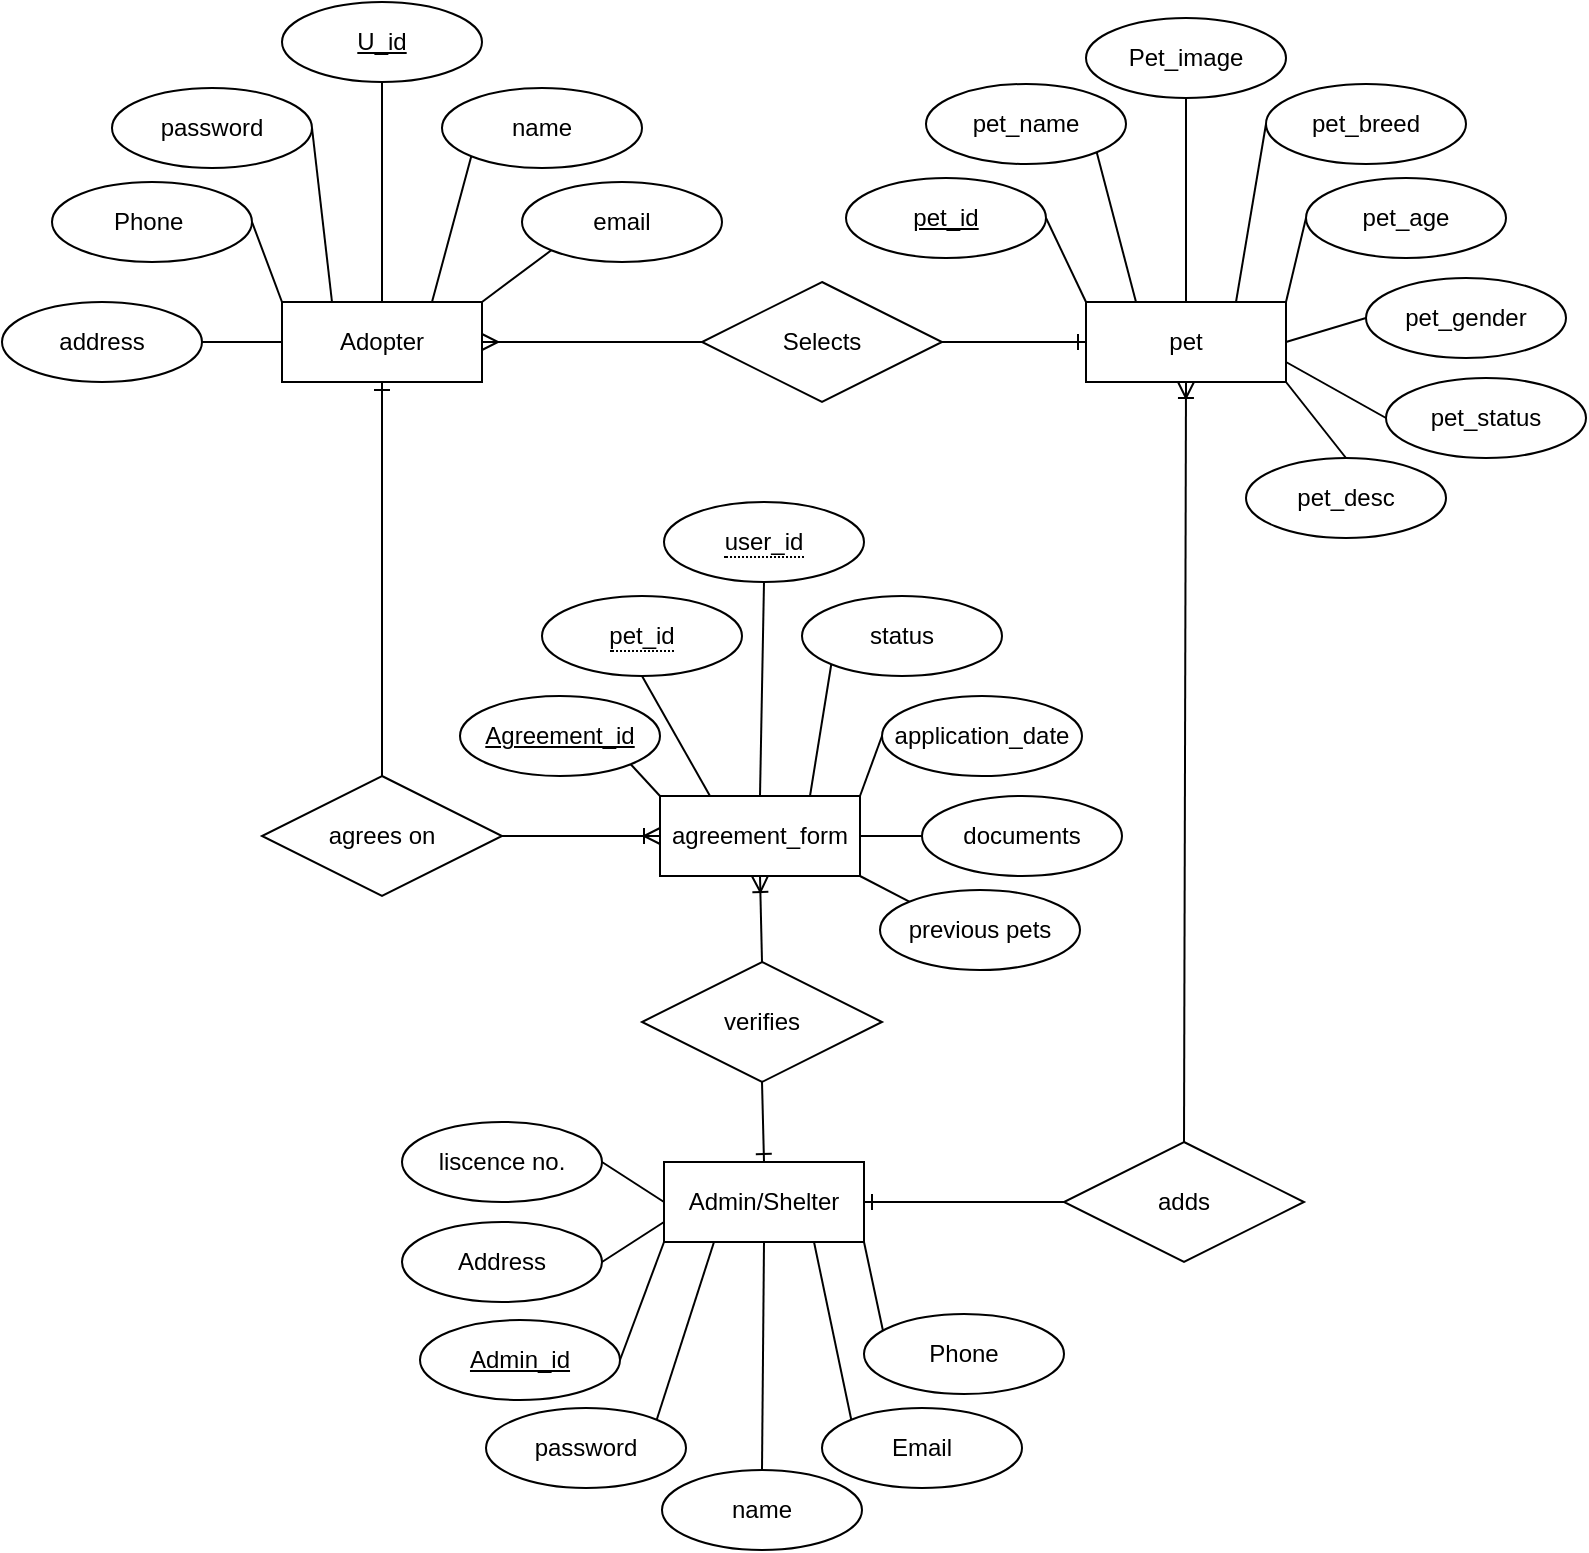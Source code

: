 <mxfile>
    <diagram id="iKb_on-fjMew7kP_1__M" name="Page-1">
        <mxGraphModel dx="2653" dy="816" grid="1" gridSize="10" guides="1" tooltips="1" connect="1" arrows="1" fold="1" page="1" pageScale="1" pageWidth="827" pageHeight="1169" math="0" shadow="0">
            <root>
                <mxCell id="0"/>
                <mxCell id="1" parent="0"/>
                <mxCell id="2" value="pet" style="whiteSpace=wrap;html=1;align=center;" parent="1" vertex="1">
                    <mxGeometry x="561" y="280" width="100" height="40" as="geometry"/>
                </mxCell>
                <mxCell id="3" value="Adopter" style="whiteSpace=wrap;html=1;align=center;" parent="1" vertex="1">
                    <mxGeometry x="159" y="280" width="100" height="40" as="geometry"/>
                </mxCell>
                <mxCell id="4" value="agreement_form" style="whiteSpace=wrap;html=1;align=center;" parent="1" vertex="1">
                    <mxGeometry x="348" y="527" width="100" height="40" as="geometry"/>
                </mxCell>
                <mxCell id="5" value="application_date" style="ellipse;whiteSpace=wrap;html=1;align=center;" parent="1" vertex="1">
                    <mxGeometry x="459" y="477" width="100" height="40" as="geometry"/>
                </mxCell>
                <mxCell id="6" value="pet_gender" style="ellipse;whiteSpace=wrap;html=1;align=center;" parent="1" vertex="1">
                    <mxGeometry x="701" y="268" width="100" height="40" as="geometry"/>
                </mxCell>
                <mxCell id="7" value="address" style="ellipse;whiteSpace=wrap;html=1;align=center;" parent="1" vertex="1">
                    <mxGeometry x="19" y="280" width="100" height="40" as="geometry"/>
                </mxCell>
                <mxCell id="8" value="Phone&amp;nbsp;" style="ellipse;whiteSpace=wrap;html=1;align=center;" parent="1" vertex="1">
                    <mxGeometry x="44" y="220" width="100" height="40" as="geometry"/>
                </mxCell>
                <mxCell id="9" value="password" style="ellipse;whiteSpace=wrap;html=1;align=center;" parent="1" vertex="1">
                    <mxGeometry x="74" y="173" width="100" height="40" as="geometry"/>
                </mxCell>
                <mxCell id="10" value="email" style="ellipse;whiteSpace=wrap;html=1;align=center;" parent="1" vertex="1">
                    <mxGeometry x="279" y="220" width="100" height="40" as="geometry"/>
                </mxCell>
                <mxCell id="11" value="name" style="ellipse;whiteSpace=wrap;html=1;align=center;" parent="1" vertex="1">
                    <mxGeometry x="239" y="173" width="100" height="40" as="geometry"/>
                </mxCell>
                <mxCell id="12" value="pet_name" style="ellipse;whiteSpace=wrap;html=1;align=center;" parent="1" vertex="1">
                    <mxGeometry x="481" y="171" width="100" height="40" as="geometry"/>
                </mxCell>
                <mxCell id="13" value="Pet_image" style="ellipse;whiteSpace=wrap;html=1;align=center;" parent="1" vertex="1">
                    <mxGeometry x="561" y="138" width="100" height="40" as="geometry"/>
                </mxCell>
                <mxCell id="14" value="pet_breed" style="ellipse;whiteSpace=wrap;html=1;align=center;" parent="1" vertex="1">
                    <mxGeometry x="651" y="171" width="100" height="40" as="geometry"/>
                </mxCell>
                <mxCell id="15" value="status" style="ellipse;whiteSpace=wrap;html=1;align=center;" parent="1" vertex="1">
                    <mxGeometry x="419" y="427" width="100" height="40" as="geometry"/>
                </mxCell>
                <mxCell id="16" value="pet_age" style="ellipse;whiteSpace=wrap;html=1;align=center;" parent="1" vertex="1">
                    <mxGeometry x="671" y="218" width="100" height="40" as="geometry"/>
                </mxCell>
                <mxCell id="17" value="pet_desc" style="ellipse;whiteSpace=wrap;html=1;align=center;" parent="1" vertex="1">
                    <mxGeometry x="641" y="358" width="100" height="40" as="geometry"/>
                </mxCell>
                <mxCell id="18" value="pet_status" style="ellipse;whiteSpace=wrap;html=1;align=center;" parent="1" vertex="1">
                    <mxGeometry x="711" y="318" width="100" height="40" as="geometry"/>
                </mxCell>
                <mxCell id="19" value="Selects" style="shape=rhombus;perimeter=rhombusPerimeter;whiteSpace=wrap;html=1;align=center;" parent="1" vertex="1">
                    <mxGeometry x="369" y="270" width="120" height="60" as="geometry"/>
                </mxCell>
                <mxCell id="20" value="agrees on" style="shape=rhombus;perimeter=rhombusPerimeter;whiteSpace=wrap;html=1;align=center;" parent="1" vertex="1">
                    <mxGeometry x="149" y="517" width="120" height="60" as="geometry"/>
                </mxCell>
                <mxCell id="21" value="U_id" style="ellipse;whiteSpace=wrap;html=1;align=center;fontStyle=4;" parent="1" vertex="1">
                    <mxGeometry x="159" y="130" width="100" height="40" as="geometry"/>
                </mxCell>
                <mxCell id="22" value="" style="endArrow=none;html=1;exitX=0;exitY=1;exitDx=0;exitDy=0;entryX=0.75;entryY=0;entryDx=0;entryDy=0;" parent="1" source="11" target="3" edge="1">
                    <mxGeometry width="50" height="50" relative="1" as="geometry">
                        <mxPoint x="89" y="360" as="sourcePoint"/>
                        <mxPoint x="159" y="380" as="targetPoint"/>
                    </mxGeometry>
                </mxCell>
                <mxCell id="23" value="" style="endArrow=none;html=1;exitX=0.5;exitY=1;exitDx=0;exitDy=0;entryX=0.5;entryY=0;entryDx=0;entryDy=0;" parent="1" source="21" target="3" edge="1">
                    <mxGeometry width="50" height="50" relative="1" as="geometry">
                        <mxPoint x="99" y="320" as="sourcePoint"/>
                        <mxPoint x="169" y="340" as="targetPoint"/>
                    </mxGeometry>
                </mxCell>
                <mxCell id="24" value="" style="endArrow=none;html=1;exitX=1;exitY=0;exitDx=0;exitDy=0;entryX=0;entryY=1;entryDx=0;entryDy=0;" parent="1" source="3" target="10" edge="1">
                    <mxGeometry width="50" height="50" relative="1" as="geometry">
                        <mxPoint x="109" y="380" as="sourcePoint"/>
                        <mxPoint x="179" y="400" as="targetPoint"/>
                    </mxGeometry>
                </mxCell>
                <mxCell id="25" value="" style="endArrow=none;html=1;exitX=0.25;exitY=0;exitDx=0;exitDy=0;entryX=1;entryY=0.5;entryDx=0;entryDy=0;" parent="1" source="3" target="9" edge="1">
                    <mxGeometry width="50" height="50" relative="1" as="geometry">
                        <mxPoint x="129" y="400" as="sourcePoint"/>
                        <mxPoint x="329" y="270" as="targetPoint"/>
                    </mxGeometry>
                </mxCell>
                <mxCell id="26" value="" style="endArrow=none;html=1;entryX=1;entryY=0.5;entryDx=0;entryDy=0;exitX=0;exitY=0;exitDx=0;exitDy=0;" parent="1" source="3" target="8" edge="1">
                    <mxGeometry width="50" height="50" relative="1" as="geometry">
                        <mxPoint x="1089" y="380" as="sourcePoint"/>
                        <mxPoint x="1139" y="330" as="targetPoint"/>
                    </mxGeometry>
                </mxCell>
                <mxCell id="27" value="" style="endArrow=none;html=1;exitX=1;exitY=0.5;exitDx=0;exitDy=0;entryX=0;entryY=0.5;entryDx=0;entryDy=0;" parent="1" source="7" target="3" edge="1">
                    <mxGeometry width="50" height="50" relative="1" as="geometry">
                        <mxPoint x="129" y="380" as="sourcePoint"/>
                        <mxPoint x="199" y="400" as="targetPoint"/>
                    </mxGeometry>
                </mxCell>
                <mxCell id="28" value="" style="endArrow=none;html=1;exitX=0.5;exitY=1;exitDx=0;exitDy=0;entryX=0.5;entryY=0;entryDx=0;entryDy=0;" parent="1" source="13" target="2" edge="1">
                    <mxGeometry width="50" height="50" relative="1" as="geometry">
                        <mxPoint x="761" y="358" as="sourcePoint"/>
                        <mxPoint x="831" y="378" as="targetPoint"/>
                    </mxGeometry>
                </mxCell>
                <mxCell id="29" value="" style="endArrow=none;html=1;entryX=1;entryY=1;entryDx=0;entryDy=0;exitX=0.25;exitY=0;exitDx=0;exitDy=0;" parent="1" source="2" target="12" edge="1">
                    <mxGeometry width="50" height="50" relative="1" as="geometry">
                        <mxPoint x="541" y="508" as="sourcePoint"/>
                        <mxPoint x="591" y="458" as="targetPoint"/>
                    </mxGeometry>
                </mxCell>
                <mxCell id="30" value="" style="endArrow=none;html=1;entryX=1;entryY=0.5;entryDx=0;entryDy=0;exitX=0;exitY=0;exitDx=0;exitDy=0;" parent="1" source="2" target="38" edge="1">
                    <mxGeometry width="50" height="50" relative="1" as="geometry">
                        <mxPoint x="541" y="508" as="sourcePoint"/>
                        <mxPoint x="542" y="231" as="targetPoint"/>
                    </mxGeometry>
                </mxCell>
                <mxCell id="31" value="" style="edgeStyle=entityRelationEdgeStyle;fontSize=12;html=1;endArrow=ERmany;exitX=0;exitY=0.5;exitDx=0;exitDy=0;entryX=1;entryY=0.5;entryDx=0;entryDy=0;" parent="1" source="19" target="3" edge="1">
                    <mxGeometry width="100" height="100" relative="1" as="geometry">
                        <mxPoint x="369" y="300" as="sourcePoint"/>
                        <mxPoint x="279" y="330" as="targetPoint"/>
                    </mxGeometry>
                </mxCell>
                <mxCell id="32" value="" style="edgeStyle=entityRelationEdgeStyle;fontSize=12;html=1;endArrow=ERone;endFill=1;entryX=0;entryY=0.5;entryDx=0;entryDy=0;exitX=1;exitY=0.5;exitDx=0;exitDy=0;" parent="1" source="19" target="2" edge="1">
                    <mxGeometry width="100" height="100" relative="1" as="geometry">
                        <mxPoint x="491" y="308" as="sourcePoint"/>
                        <mxPoint x="563" y="308" as="targetPoint"/>
                    </mxGeometry>
                </mxCell>
                <mxCell id="33" value="" style="endArrow=none;html=1;entryX=1;entryY=0.5;entryDx=0;entryDy=0;exitX=0;exitY=0.5;exitDx=0;exitDy=0;" parent="1" source="6" target="2" edge="1">
                    <mxGeometry width="50" height="50" relative="1" as="geometry">
                        <mxPoint x="341" y="568" as="sourcePoint"/>
                        <mxPoint x="391" y="518" as="targetPoint"/>
                    </mxGeometry>
                </mxCell>
                <mxCell id="34" value="" style="endArrow=none;html=1;entryX=1;entryY=0.75;entryDx=0;entryDy=0;exitX=0;exitY=0.5;exitDx=0;exitDy=0;" parent="1" source="18" target="2" edge="1">
                    <mxGeometry width="50" height="50" relative="1" as="geometry">
                        <mxPoint x="711" y="358" as="sourcePoint"/>
                        <mxPoint x="591" y="328" as="targetPoint"/>
                    </mxGeometry>
                </mxCell>
                <mxCell id="35" value="" style="endArrow=none;html=1;entryX=1;entryY=1;entryDx=0;entryDy=0;exitX=0.5;exitY=0;exitDx=0;exitDy=0;" parent="1" source="17" target="2" edge="1">
                    <mxGeometry width="50" height="50" relative="1" as="geometry">
                        <mxPoint x="541" y="378" as="sourcePoint"/>
                        <mxPoint x="591" y="328" as="targetPoint"/>
                    </mxGeometry>
                </mxCell>
                <mxCell id="36" value="" style="endArrow=none;html=1;entryX=0;entryY=0.5;entryDx=0;entryDy=0;exitX=1;exitY=0;exitDx=0;exitDy=0;" parent="1" source="2" target="16" edge="1">
                    <mxGeometry width="50" height="50" relative="1" as="geometry">
                        <mxPoint x="541" y="378" as="sourcePoint"/>
                        <mxPoint x="591" y="328" as="targetPoint"/>
                    </mxGeometry>
                </mxCell>
                <mxCell id="37" value="" style="endArrow=none;html=1;entryX=0;entryY=0.5;entryDx=0;entryDy=0;exitX=0.75;exitY=0;exitDx=0;exitDy=0;" parent="1" source="2" target="14" edge="1">
                    <mxGeometry width="50" height="50" relative="1" as="geometry">
                        <mxPoint x="541" y="378" as="sourcePoint"/>
                        <mxPoint x="591" y="328" as="targetPoint"/>
                    </mxGeometry>
                </mxCell>
                <mxCell id="38" value="pet_id" style="ellipse;whiteSpace=wrap;html=1;align=center;fontStyle=4;" parent="1" vertex="1">
                    <mxGeometry x="441" y="218" width="100" height="40" as="geometry"/>
                </mxCell>
                <mxCell id="42" value="" style="endArrow=none;html=1;entryX=0.5;entryY=1;entryDx=0;entryDy=0;exitX=0.25;exitY=0;exitDx=0;exitDy=0;" parent="1" source="4" target="46" edge="1">
                    <mxGeometry width="50" height="50" relative="1" as="geometry">
                        <mxPoint x="224" y="657" as="sourcePoint"/>
                        <mxPoint x="274" y="607" as="targetPoint"/>
                    </mxGeometry>
                </mxCell>
                <mxCell id="43" value="" style="endArrow=none;html=1;entryX=1;entryY=1;entryDx=0;entryDy=0;exitX=0;exitY=0;exitDx=0;exitDy=0;" parent="1" source="4" target="45" edge="1">
                    <mxGeometry width="50" height="50" relative="1" as="geometry">
                        <mxPoint x="279" y="617" as="sourcePoint"/>
                        <mxPoint x="329" y="567" as="targetPoint"/>
                    </mxGeometry>
                </mxCell>
                <mxCell id="45" value="Agreement_id" style="ellipse;whiteSpace=wrap;html=1;align=center;fontStyle=4;" parent="1" vertex="1">
                    <mxGeometry x="248" y="477" width="100" height="40" as="geometry"/>
                </mxCell>
                <mxCell id="46" value="&lt;span style=&quot;border-bottom: 1px dotted&quot;&gt;pet_id&lt;/span&gt;" style="ellipse;whiteSpace=wrap;html=1;align=center;" parent="1" vertex="1">
                    <mxGeometry x="289" y="427" width="100" height="40" as="geometry"/>
                </mxCell>
                <mxCell id="47" value="&lt;span style=&quot;border-bottom: 1px dotted&quot;&gt;user_id&lt;/span&gt;" style="ellipse;whiteSpace=wrap;html=1;align=center;" parent="1" vertex="1">
                    <mxGeometry x="350" y="380" width="100" height="40" as="geometry"/>
                </mxCell>
                <mxCell id="49" value="" style="endArrow=none;html=1;entryX=0;entryY=1;entryDx=0;entryDy=0;exitX=0.75;exitY=0;exitDx=0;exitDy=0;" parent="1" source="4" target="15" edge="1">
                    <mxGeometry width="50" height="50" relative="1" as="geometry">
                        <mxPoint x="169" y="557" as="sourcePoint"/>
                        <mxPoint x="219" y="507" as="targetPoint"/>
                    </mxGeometry>
                </mxCell>
                <mxCell id="50" value="" style="endArrow=none;html=1;entryX=0.5;entryY=1;entryDx=0;entryDy=0;exitX=0.5;exitY=0;exitDx=0;exitDy=0;" parent="1" source="4" target="47" edge="1">
                    <mxGeometry width="50" height="50" relative="1" as="geometry">
                        <mxPoint x="169" y="557" as="sourcePoint"/>
                        <mxPoint x="219" y="507" as="targetPoint"/>
                    </mxGeometry>
                </mxCell>
                <mxCell id="51" value="Admin/Shelter" style="whiteSpace=wrap;html=1;align=center;" parent="1" vertex="1">
                    <mxGeometry x="350" y="710" width="100" height="40" as="geometry"/>
                </mxCell>
                <mxCell id="52" value="Admin_id" style="ellipse;whiteSpace=wrap;html=1;align=center;fontStyle=4;" parent="1" vertex="1">
                    <mxGeometry x="228" y="789" width="100" height="40" as="geometry"/>
                </mxCell>
                <mxCell id="53" value="Email" style="ellipse;whiteSpace=wrap;html=1;align=center;" parent="1" vertex="1">
                    <mxGeometry x="429" y="833" width="100" height="40" as="geometry"/>
                </mxCell>
                <mxCell id="54" value="password" style="ellipse;whiteSpace=wrap;html=1;align=center;" parent="1" vertex="1">
                    <mxGeometry x="261" y="833" width="100" height="40" as="geometry"/>
                </mxCell>
                <mxCell id="55" value="name" style="ellipse;whiteSpace=wrap;html=1;align=center;" parent="1" vertex="1">
                    <mxGeometry x="349" y="864" width="100" height="40" as="geometry"/>
                </mxCell>
                <mxCell id="58" value="" style="endArrow=none;html=1;entryX=1;entryY=0.5;entryDx=0;entryDy=0;exitX=0;exitY=1;exitDx=0;exitDy=0;" parent="1" source="51" target="52" edge="1">
                    <mxGeometry width="50" height="50" relative="1" as="geometry">
                        <mxPoint x="769" y="750" as="sourcePoint"/>
                        <mxPoint x="819" y="700" as="targetPoint"/>
                    </mxGeometry>
                </mxCell>
                <mxCell id="66" value="" style="endArrow=none;html=1;exitX=0.75;exitY=1;exitDx=0;exitDy=0;entryX=0;entryY=0;entryDx=0;entryDy=0;" parent="1" source="51" target="53" edge="1">
                    <mxGeometry width="50" height="50" relative="1" as="geometry">
                        <mxPoint x="539" y="650" as="sourcePoint"/>
                        <mxPoint x="589" y="600" as="targetPoint"/>
                        <Array as="points"/>
                    </mxGeometry>
                </mxCell>
                <mxCell id="67" value="" style="endArrow=none;html=1;entryX=0.5;entryY=0;entryDx=0;entryDy=0;exitX=0.5;exitY=1;exitDx=0;exitDy=0;" parent="1" source="51" target="55" edge="1">
                    <mxGeometry width="50" height="50" relative="1" as="geometry">
                        <mxPoint x="388" y="751" as="sourcePoint"/>
                        <mxPoint x="589" y="600" as="targetPoint"/>
                    </mxGeometry>
                </mxCell>
                <mxCell id="68" value="" style="endArrow=none;html=1;exitX=1;exitY=0;exitDx=0;exitDy=0;entryX=0.25;entryY=1;entryDx=0;entryDy=0;" parent="1" source="54" target="51" edge="1">
                    <mxGeometry width="50" height="50" relative="1" as="geometry">
                        <mxPoint x="539" y="650" as="sourcePoint"/>
                        <mxPoint x="589" y="600" as="targetPoint"/>
                    </mxGeometry>
                </mxCell>
                <mxCell id="69" value="adds" style="shape=rhombus;perimeter=rhombusPerimeter;whiteSpace=wrap;html=1;align=center;" parent="1" vertex="1">
                    <mxGeometry x="550" y="700" width="120" height="60" as="geometry"/>
                </mxCell>
                <mxCell id="75" value="verifies" style="shape=rhombus;perimeter=rhombusPerimeter;whiteSpace=wrap;html=1;align=center;" parent="1" vertex="1">
                    <mxGeometry x="339" y="610" width="120" height="60" as="geometry"/>
                </mxCell>
                <mxCell id="89" value="" style="endArrow=none;html=1;exitX=0;exitY=0.5;exitDx=0;exitDy=0;entryX=1;entryY=0;entryDx=0;entryDy=0;" parent="1" source="5" target="4" edge="1">
                    <mxGeometry width="50" height="50" relative="1" as="geometry">
                        <mxPoint x="239" y="540" as="sourcePoint"/>
                        <mxPoint x="289" y="490" as="targetPoint"/>
                    </mxGeometry>
                </mxCell>
                <mxCell id="90" value="Address" style="ellipse;whiteSpace=wrap;html=1;align=center;" parent="1" vertex="1">
                    <mxGeometry x="219" y="740" width="100" height="40" as="geometry"/>
                </mxCell>
                <mxCell id="91" value="Phone" style="ellipse;whiteSpace=wrap;html=1;align=center;" parent="1" vertex="1">
                    <mxGeometry x="450" y="786" width="100" height="40" as="geometry"/>
                </mxCell>
                <mxCell id="93" value="" style="endArrow=none;html=1;entryX=0;entryY=0.75;entryDx=0;entryDy=0;exitX=1;exitY=0.5;exitDx=0;exitDy=0;" parent="1" source="90" target="51" edge="1">
                    <mxGeometry width="50" height="50" relative="1" as="geometry">
                        <mxPoint x="329" y="890" as="sourcePoint"/>
                        <mxPoint x="379" y="840" as="targetPoint"/>
                    </mxGeometry>
                </mxCell>
                <mxCell id="94" value="" style="endArrow=none;html=1;entryX=0.095;entryY=0.21;entryDx=0;entryDy=0;entryPerimeter=0;exitX=1;exitY=1;exitDx=0;exitDy=0;" parent="1" source="51" target="91" edge="1">
                    <mxGeometry width="50" height="50" relative="1" as="geometry">
                        <mxPoint x="329" y="890" as="sourcePoint"/>
                        <mxPoint x="379" y="840" as="targetPoint"/>
                    </mxGeometry>
                </mxCell>
                <mxCell id="96" value="documents" style="ellipse;whiteSpace=wrap;html=1;align=center;" parent="1" vertex="1">
                    <mxGeometry x="479" y="527" width="100" height="40" as="geometry"/>
                </mxCell>
                <mxCell id="97" value="" style="endArrow=none;html=1;entryX=0;entryY=0.5;entryDx=0;entryDy=0;exitX=1;exitY=0.5;exitDx=0;exitDy=0;" parent="1" source="4" target="96" edge="1">
                    <mxGeometry width="50" height="50" relative="1" as="geometry">
                        <mxPoint x="329" y="500" as="sourcePoint"/>
                        <mxPoint x="379" y="450" as="targetPoint"/>
                    </mxGeometry>
                </mxCell>
                <mxCell id="100" value="" style="edgeStyle=entityRelationEdgeStyle;fontSize=12;html=1;endArrow=ERone;endFill=1;entryX=1;entryY=0.5;entryDx=0;entryDy=0;exitX=0;exitY=0.5;exitDx=0;exitDy=0;" edge="1" parent="1" source="69" target="51">
                    <mxGeometry width="100" height="100" relative="1" as="geometry">
                        <mxPoint x="359" y="550" as="sourcePoint"/>
                        <mxPoint x="459" y="450" as="targetPoint"/>
                    </mxGeometry>
                </mxCell>
                <mxCell id="101" value="" style="fontSize=12;html=1;endArrow=ERoneToMany;entryX=0.5;entryY=1;entryDx=0;entryDy=0;exitX=0.5;exitY=0;exitDx=0;exitDy=0;" edge="1" parent="1" source="69" target="2">
                    <mxGeometry width="100" height="100" relative="1" as="geometry">
                        <mxPoint x="359" y="550" as="sourcePoint"/>
                        <mxPoint x="459" y="450" as="targetPoint"/>
                    </mxGeometry>
                </mxCell>
                <mxCell id="102" value="" style="fontSize=12;html=1;endArrow=ERone;endFill=1;entryX=0.5;entryY=0;entryDx=0;entryDy=0;exitX=0.5;exitY=1;exitDx=0;exitDy=0;" edge="1" parent="1" source="75" target="51">
                    <mxGeometry width="100" height="100" relative="1" as="geometry">
                        <mxPoint x="611.5" y="680" as="sourcePoint"/>
                        <mxPoint x="462.5" y="680" as="targetPoint"/>
                    </mxGeometry>
                </mxCell>
                <mxCell id="103" value="" style="fontSize=12;html=1;endArrow=ERoneToMany;exitX=0.5;exitY=0;exitDx=0;exitDy=0;entryX=0.5;entryY=1;entryDx=0;entryDy=0;" edge="1" parent="1" source="75" target="4">
                    <mxGeometry width="100" height="100" relative="1" as="geometry">
                        <mxPoint x="669" y="710" as="sourcePoint"/>
                        <mxPoint x="459" y="580" as="targetPoint"/>
                    </mxGeometry>
                </mxCell>
                <mxCell id="104" value="" style="fontSize=12;html=1;endArrow=ERoneToMany;entryX=0;entryY=0.5;entryDx=0;entryDy=0;exitX=1;exitY=0.5;exitDx=0;exitDy=0;" edge="1" parent="1" source="20" target="4">
                    <mxGeometry width="100" height="100" relative="1" as="geometry">
                        <mxPoint x="679" y="720" as="sourcePoint"/>
                        <mxPoint x="677" y="340" as="targetPoint"/>
                    </mxGeometry>
                </mxCell>
                <mxCell id="105" value="" style="fontSize=12;html=1;endArrow=ERone;endFill=1;entryX=0.5;entryY=1;entryDx=0;entryDy=0;exitX=0.5;exitY=0;exitDx=0;exitDy=0;" edge="1" parent="1" source="20" target="3">
                    <mxGeometry width="100" height="100" relative="1" as="geometry">
                        <mxPoint x="409" y="680" as="sourcePoint"/>
                        <mxPoint x="410" y="720" as="targetPoint"/>
                    </mxGeometry>
                </mxCell>
                <mxCell id="106" value="liscence no." style="ellipse;whiteSpace=wrap;html=1;align=center;" vertex="1" parent="1">
                    <mxGeometry x="219" y="690" width="100" height="40" as="geometry"/>
                </mxCell>
                <mxCell id="107" value="" style="endArrow=none;html=1;entryX=1;entryY=0.5;entryDx=0;entryDy=0;exitX=0;exitY=0.5;exitDx=0;exitDy=0;" edge="1" parent="1" source="51" target="106">
                    <mxGeometry width="50" height="50" relative="1" as="geometry">
                        <mxPoint x="529" y="720" as="sourcePoint"/>
                        <mxPoint x="579" y="670" as="targetPoint"/>
                    </mxGeometry>
                </mxCell>
                <mxCell id="108" value="previous pets" style="ellipse;whiteSpace=wrap;html=1;align=center;" vertex="1" parent="1">
                    <mxGeometry x="458" y="574" width="100" height="40" as="geometry"/>
                </mxCell>
                <mxCell id="109" value="" style="endArrow=none;html=1;entryX=0;entryY=0;entryDx=0;entryDy=0;exitX=1;exitY=1;exitDx=0;exitDy=0;" edge="1" parent="1" target="108" source="4">
                    <mxGeometry width="50" height="50" relative="1" as="geometry">
                        <mxPoint x="429" y="597" as="sourcePoint"/>
                        <mxPoint x="360" y="500" as="targetPoint"/>
                    </mxGeometry>
                </mxCell>
            </root>
        </mxGraphModel>
    </diagram>
</mxfile>